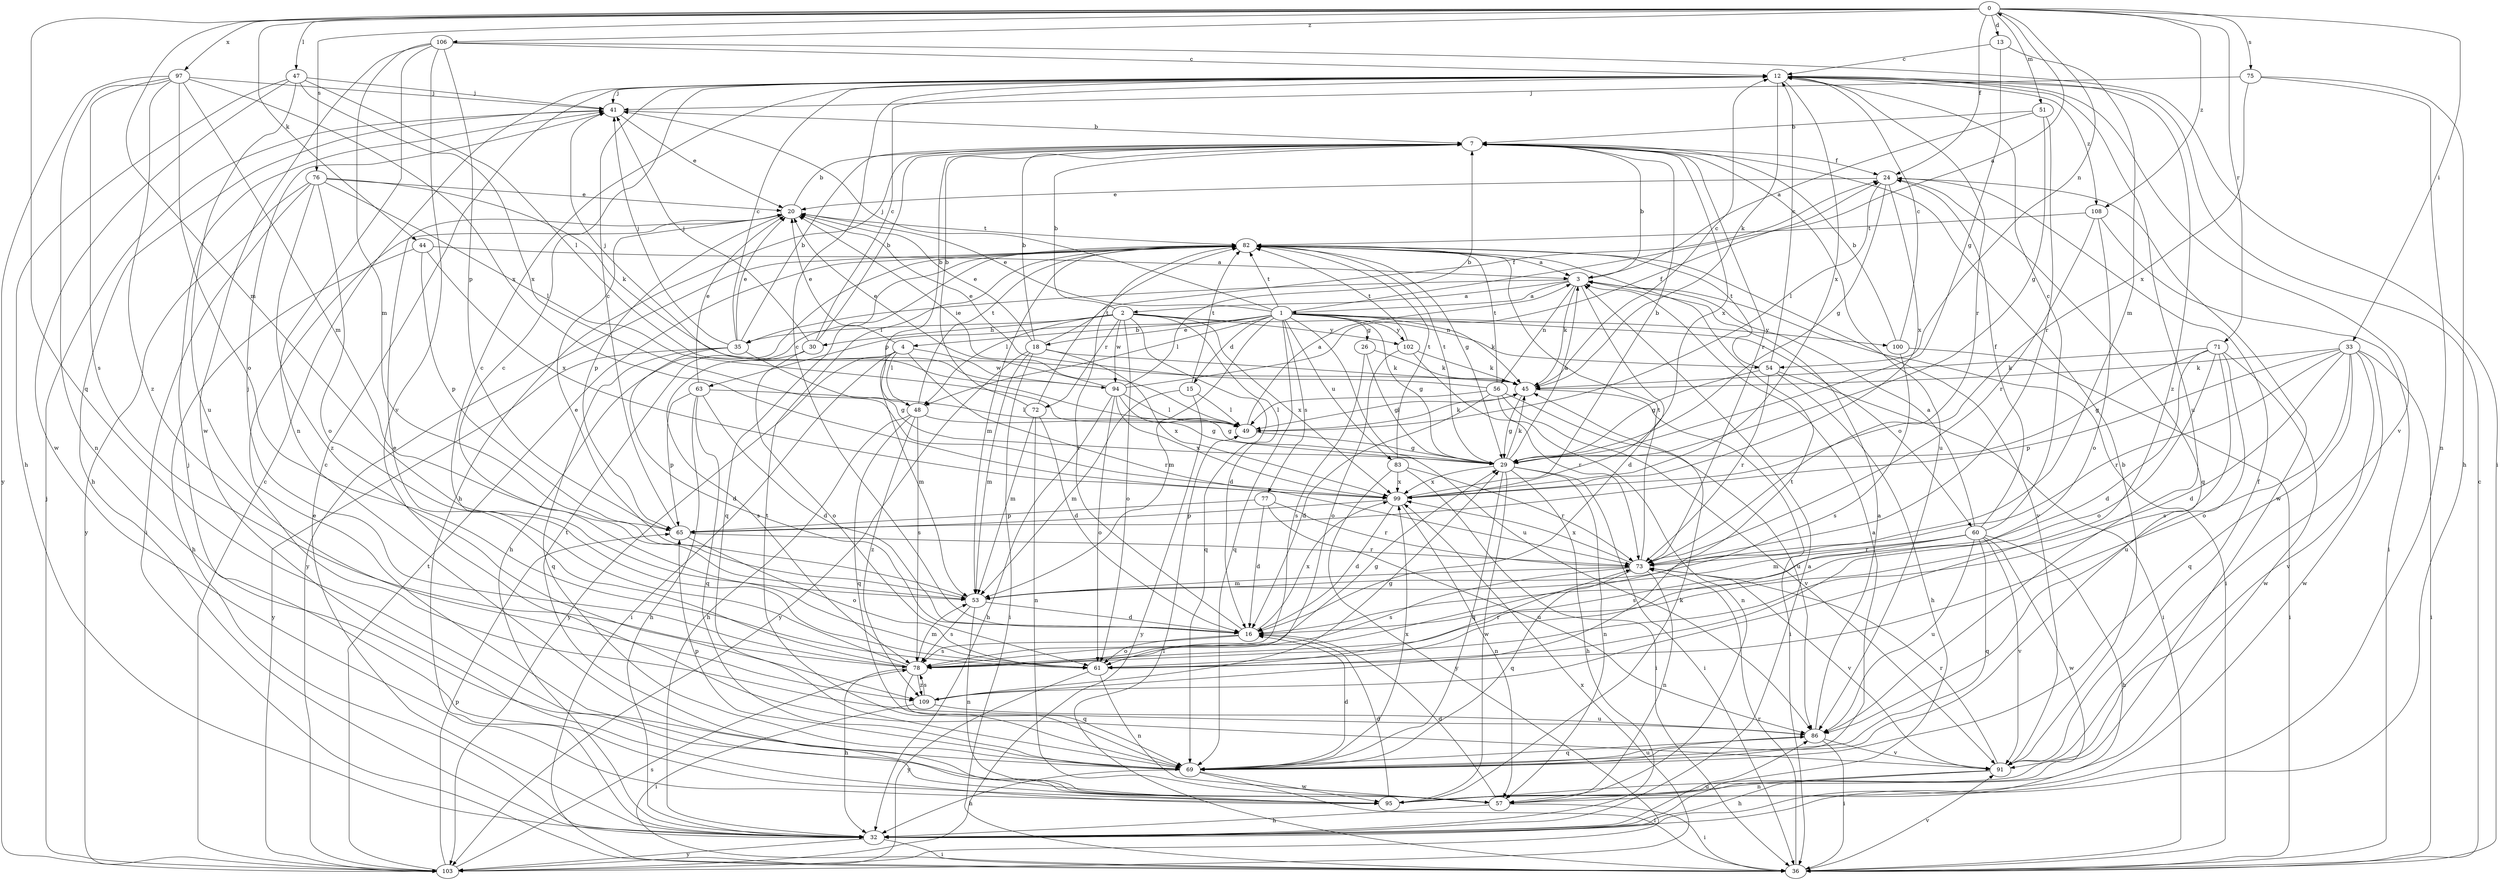 strict digraph  {
0;
1;
2;
3;
4;
7;
12;
13;
15;
16;
18;
20;
24;
26;
29;
30;
32;
33;
35;
36;
41;
44;
45;
47;
48;
49;
51;
53;
54;
56;
57;
60;
61;
63;
65;
69;
71;
72;
73;
75;
76;
77;
78;
82;
83;
86;
91;
94;
95;
97;
99;
100;
102;
103;
106;
108;
109;
0 -> 13  [label=d];
0 -> 24  [label=f];
0 -> 33  [label=i];
0 -> 44  [label=k];
0 -> 47  [label=l];
0 -> 51  [label=m];
0 -> 53  [label=m];
0 -> 54  [label=n];
0 -> 69  [label=q];
0 -> 71  [label=r];
0 -> 75  [label=s];
0 -> 76  [label=s];
0 -> 97  [label=x];
0 -> 106  [label=z];
0 -> 108  [label=z];
1 -> 0  [label=a];
1 -> 4  [label=b];
1 -> 15  [label=d];
1 -> 18  [label=e];
1 -> 20  [label=e];
1 -> 26  [label=g];
1 -> 29  [label=g];
1 -> 41  [label=j];
1 -> 45  [label=k];
1 -> 48  [label=l];
1 -> 53  [label=m];
1 -> 60  [label=o];
1 -> 63  [label=p];
1 -> 69  [label=q];
1 -> 77  [label=s];
1 -> 82  [label=t];
1 -> 83  [label=u];
1 -> 86  [label=u];
1 -> 100  [label=y];
1 -> 102  [label=y];
2 -> 7  [label=b];
2 -> 16  [label=d];
2 -> 30  [label=h];
2 -> 35  [label=i];
2 -> 48  [label=l];
2 -> 54  [label=n];
2 -> 61  [label=o];
2 -> 69  [label=q];
2 -> 72  [label=r];
2 -> 94  [label=w];
2 -> 99  [label=x];
2 -> 102  [label=y];
3 -> 1  [label=a];
3 -> 2  [label=a];
3 -> 7  [label=b];
3 -> 16  [label=d];
3 -> 35  [label=i];
3 -> 36  [label=i];
3 -> 45  [label=k];
3 -> 56  [label=n];
4 -> 20  [label=e];
4 -> 36  [label=i];
4 -> 48  [label=l];
4 -> 53  [label=m];
4 -> 73  [label=r];
4 -> 94  [label=w];
4 -> 103  [label=y];
7 -> 24  [label=f];
7 -> 32  [label=h];
7 -> 73  [label=r];
7 -> 86  [label=u];
7 -> 99  [label=x];
12 -> 41  [label=j];
12 -> 45  [label=k];
12 -> 73  [label=r];
12 -> 86  [label=u];
12 -> 91  [label=v];
12 -> 99  [label=x];
12 -> 108  [label=z];
12 -> 109  [label=z];
13 -> 12  [label=c];
13 -> 29  [label=g];
13 -> 53  [label=m];
15 -> 49  [label=l];
15 -> 53  [label=m];
15 -> 82  [label=t];
15 -> 103  [label=y];
16 -> 12  [label=c];
16 -> 61  [label=o];
16 -> 78  [label=s];
16 -> 82  [label=t];
16 -> 99  [label=x];
18 -> 7  [label=b];
18 -> 20  [label=e];
18 -> 24  [label=f];
18 -> 36  [label=i];
18 -> 45  [label=k];
18 -> 53  [label=m];
18 -> 99  [label=x];
18 -> 103  [label=y];
20 -> 7  [label=b];
20 -> 65  [label=p];
20 -> 82  [label=t];
24 -> 20  [label=e];
24 -> 29  [label=g];
24 -> 49  [label=l];
24 -> 69  [label=q];
24 -> 95  [label=w];
24 -> 99  [label=x];
26 -> 29  [label=g];
26 -> 45  [label=k];
26 -> 78  [label=s];
29 -> 3  [label=a];
29 -> 32  [label=h];
29 -> 36  [label=i];
29 -> 45  [label=k];
29 -> 57  [label=n];
29 -> 69  [label=q];
29 -> 82  [label=t];
29 -> 95  [label=w];
29 -> 99  [label=x];
30 -> 7  [label=b];
30 -> 12  [label=c];
30 -> 41  [label=j];
30 -> 61  [label=o];
30 -> 78  [label=s];
32 -> 3  [label=a];
32 -> 12  [label=c];
32 -> 36  [label=i];
32 -> 86  [label=u];
32 -> 103  [label=y];
33 -> 16  [label=d];
33 -> 36  [label=i];
33 -> 45  [label=k];
33 -> 61  [label=o];
33 -> 65  [label=p];
33 -> 69  [label=q];
33 -> 73  [label=r];
33 -> 91  [label=v];
33 -> 95  [label=w];
35 -> 7  [label=b];
35 -> 12  [label=c];
35 -> 16  [label=d];
35 -> 20  [label=e];
35 -> 29  [label=g];
35 -> 41  [label=j];
35 -> 69  [label=q];
35 -> 103  [label=y];
36 -> 12  [label=c];
36 -> 49  [label=l];
36 -> 73  [label=r];
36 -> 91  [label=v];
41 -> 7  [label=b];
41 -> 20  [label=e];
41 -> 32  [label=h];
44 -> 3  [label=a];
44 -> 32  [label=h];
44 -> 65  [label=p];
44 -> 99  [label=x];
45 -> 12  [label=c];
45 -> 29  [label=g];
45 -> 36  [label=i];
45 -> 49  [label=l];
47 -> 32  [label=h];
47 -> 41  [label=j];
47 -> 49  [label=l];
47 -> 86  [label=u];
47 -> 95  [label=w];
47 -> 99  [label=x];
48 -> 7  [label=b];
48 -> 29  [label=g];
48 -> 32  [label=h];
48 -> 69  [label=q];
48 -> 78  [label=s];
48 -> 82  [label=t];
48 -> 109  [label=z];
49 -> 3  [label=a];
49 -> 20  [label=e];
49 -> 29  [label=g];
49 -> 45  [label=k];
51 -> 3  [label=a];
51 -> 7  [label=b];
51 -> 29  [label=g];
51 -> 73  [label=r];
53 -> 16  [label=d];
53 -> 20  [label=e];
53 -> 57  [label=n];
53 -> 78  [label=s];
54 -> 12  [label=c];
54 -> 29  [label=g];
54 -> 32  [label=h];
54 -> 36  [label=i];
54 -> 73  [label=r];
54 -> 82  [label=t];
56 -> 16  [label=d];
56 -> 20  [label=e];
56 -> 49  [label=l];
56 -> 57  [label=n];
56 -> 82  [label=t];
56 -> 86  [label=u];
56 -> 91  [label=v];
57 -> 16  [label=d];
57 -> 32  [label=h];
57 -> 36  [label=i];
60 -> 3  [label=a];
60 -> 12  [label=c];
60 -> 24  [label=f];
60 -> 32  [label=h];
60 -> 53  [label=m];
60 -> 69  [label=q];
60 -> 73  [label=r];
60 -> 78  [label=s];
60 -> 86  [label=u];
60 -> 91  [label=v];
60 -> 95  [label=w];
61 -> 12  [label=c];
61 -> 57  [label=n];
61 -> 73  [label=r];
61 -> 103  [label=y];
63 -> 16  [label=d];
63 -> 20  [label=e];
63 -> 32  [label=h];
63 -> 49  [label=l];
63 -> 65  [label=p];
63 -> 69  [label=q];
65 -> 12  [label=c];
65 -> 61  [label=o];
65 -> 73  [label=r];
69 -> 3  [label=a];
69 -> 16  [label=d];
69 -> 32  [label=h];
69 -> 36  [label=i];
69 -> 65  [label=p];
69 -> 82  [label=t];
69 -> 86  [label=u];
69 -> 95  [label=w];
69 -> 99  [label=x];
71 -> 16  [label=d];
71 -> 29  [label=g];
71 -> 45  [label=k];
71 -> 61  [label=o];
71 -> 78  [label=s];
71 -> 86  [label=u];
71 -> 95  [label=w];
72 -> 7  [label=b];
72 -> 16  [label=d];
72 -> 53  [label=m];
72 -> 57  [label=n];
72 -> 82  [label=t];
73 -> 53  [label=m];
73 -> 57  [label=n];
73 -> 69  [label=q];
73 -> 78  [label=s];
73 -> 82  [label=t];
73 -> 91  [label=v];
73 -> 99  [label=x];
75 -> 32  [label=h];
75 -> 41  [label=j];
75 -> 57  [label=n];
75 -> 99  [label=x];
76 -> 20  [label=e];
76 -> 36  [label=i];
76 -> 45  [label=k];
76 -> 49  [label=l];
76 -> 61  [label=o];
76 -> 103  [label=y];
76 -> 109  [label=z];
77 -> 16  [label=d];
77 -> 65  [label=p];
77 -> 73  [label=r];
77 -> 86  [label=u];
78 -> 12  [label=c];
78 -> 20  [label=e];
78 -> 29  [label=g];
78 -> 32  [label=h];
78 -> 41  [label=j];
78 -> 53  [label=m];
78 -> 69  [label=q];
78 -> 109  [label=z];
82 -> 3  [label=a];
82 -> 29  [label=g];
82 -> 32  [label=h];
82 -> 53  [label=m];
82 -> 69  [label=q];
82 -> 91  [label=v];
82 -> 103  [label=y];
83 -> 36  [label=i];
83 -> 73  [label=r];
83 -> 82  [label=t];
83 -> 99  [label=x];
83 -> 103  [label=y];
86 -> 3  [label=a];
86 -> 36  [label=i];
86 -> 69  [label=q];
86 -> 91  [label=v];
91 -> 7  [label=b];
91 -> 24  [label=f];
91 -> 32  [label=h];
91 -> 57  [label=n];
91 -> 73  [label=r];
94 -> 7  [label=b];
94 -> 20  [label=e];
94 -> 24  [label=f];
94 -> 29  [label=g];
94 -> 32  [label=h];
94 -> 41  [label=j];
94 -> 49  [label=l];
94 -> 61  [label=o];
94 -> 99  [label=x];
95 -> 16  [label=d];
95 -> 20  [label=e];
95 -> 41  [label=j];
95 -> 45  [label=k];
95 -> 82  [label=t];
97 -> 41  [label=j];
97 -> 53  [label=m];
97 -> 57  [label=n];
97 -> 61  [label=o];
97 -> 78  [label=s];
97 -> 99  [label=x];
97 -> 103  [label=y];
97 -> 109  [label=z];
99 -> 7  [label=b];
99 -> 16  [label=d];
99 -> 57  [label=n];
99 -> 65  [label=p];
100 -> 7  [label=b];
100 -> 12  [label=c];
100 -> 36  [label=i];
100 -> 78  [label=s];
102 -> 45  [label=k];
102 -> 61  [label=o];
102 -> 73  [label=r];
102 -> 82  [label=t];
103 -> 12  [label=c];
103 -> 41  [label=j];
103 -> 65  [label=p];
103 -> 78  [label=s];
103 -> 82  [label=t];
103 -> 99  [label=x];
106 -> 12  [label=c];
106 -> 36  [label=i];
106 -> 53  [label=m];
106 -> 57  [label=n];
106 -> 65  [label=p];
106 -> 91  [label=v];
106 -> 95  [label=w];
108 -> 36  [label=i];
108 -> 61  [label=o];
108 -> 73  [label=r];
108 -> 82  [label=t];
109 -> 29  [label=g];
109 -> 36  [label=i];
109 -> 78  [label=s];
109 -> 82  [label=t];
109 -> 86  [label=u];
}
